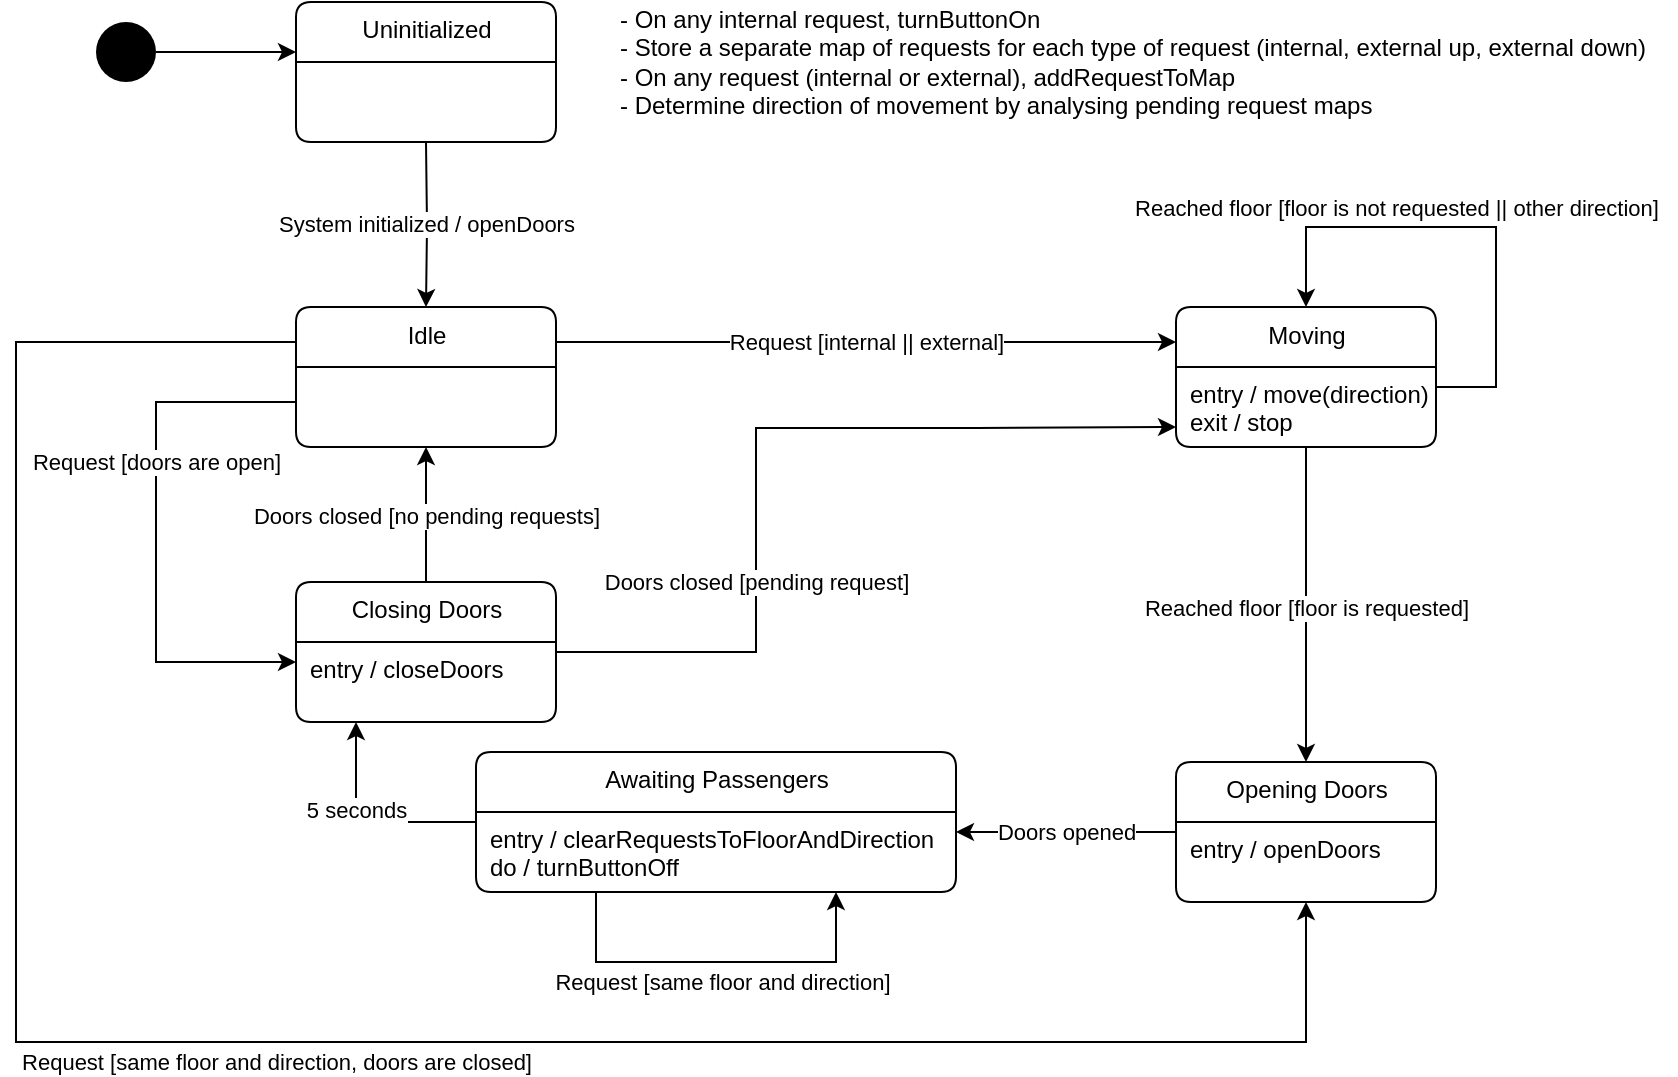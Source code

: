 <mxfile>
    <diagram id="oifts4adpvqHhOhjiGYB" name="Page-1">
        <mxGraphModel dx="1109" dy="559" grid="1" gridSize="10" guides="1" tooltips="1" connect="1" arrows="1" fold="1" page="1" pageScale="1" pageWidth="850" pageHeight="1100" background="#FFFFFF" math="0" shadow="0">
            <root>
                <mxCell id="0"/>
                <mxCell id="1" parent="0"/>
                <mxCell id="15" style="edgeStyle=orthogonalEdgeStyle;rounded=0;orthogonalLoop=1;jettySize=auto;html=1;entryX=0;entryY=0.5;entryDx=0;entryDy=0;" parent="1" source="7" edge="1">
                    <mxGeometry relative="1" as="geometry">
                        <mxPoint x="160" y="65" as="targetPoint"/>
                    </mxGeometry>
                </mxCell>
                <mxCell id="7" value="" style="ellipse;fillColor=#000000;strokeColor=none;" parent="1" vertex="1">
                    <mxGeometry x="60" y="50" width="30" height="30" as="geometry"/>
                </mxCell>
                <mxCell id="11" value="Reached floor [floor is requested]" style="edgeStyle=orthogonalEdgeStyle;rounded=0;orthogonalLoop=1;jettySize=auto;html=1;entryX=0.5;entryY=0;entryDx=0;entryDy=0;exitX=0.5;exitY=1;exitDx=0;exitDy=0;" parent="1" source="17" target="26" edge="1">
                    <mxGeometry x="0.015" relative="1" as="geometry">
                        <mxPoint x="555" y="312.5" as="sourcePoint"/>
                        <mxPoint x="235" y="255" as="targetPoint"/>
                        <Array as="points">
                            <mxPoint x="665" y="290"/>
                            <mxPoint x="665" y="290"/>
                        </Array>
                        <mxPoint as="offset"/>
                    </mxGeometry>
                </mxCell>
                <mxCell id="18" value="Request [internal || external]" style="edgeStyle=orthogonalEdgeStyle;rounded=0;orthogonalLoop=1;jettySize=auto;html=1;entryX=0;entryY=0.25;entryDx=0;entryDy=0;exitX=1;exitY=0.25;exitDx=0;exitDy=0;" parent="1" source="13" target="16" edge="1">
                    <mxGeometry relative="1" as="geometry">
                        <mxPoint x="470" y="220" as="targetPoint"/>
                        <Array as="points"/>
                    </mxGeometry>
                </mxCell>
                <mxCell id="49" style="edgeStyle=orthogonalEdgeStyle;rounded=0;orthogonalLoop=1;jettySize=auto;html=1;entryX=0;entryY=0.25;entryDx=0;entryDy=0;" parent="1" source="13" target="25" edge="1">
                    <mxGeometry relative="1" as="geometry">
                        <Array as="points">
                            <mxPoint x="90" y="240"/>
                            <mxPoint x="90" y="370"/>
                        </Array>
                    </mxGeometry>
                </mxCell>
                <mxCell id="50" value="Request [doors are open]" style="edgeLabel;html=1;align=center;verticalAlign=middle;resizable=0;points=[];" parent="49" vertex="1" connectable="0">
                    <mxGeometry x="-0.152" y="1" relative="1" as="geometry">
                        <mxPoint x="-1" y="-15" as="offset"/>
                    </mxGeometry>
                </mxCell>
                <mxCell id="51" style="edgeStyle=orthogonalEdgeStyle;rounded=0;orthogonalLoop=1;jettySize=auto;html=1;entryX=0.5;entryY=1;entryDx=0;entryDy=0;" parent="1" source="13" target="27" edge="1">
                    <mxGeometry relative="1" as="geometry">
                        <Array as="points">
                            <mxPoint x="20" y="210"/>
                            <mxPoint x="20" y="560"/>
                            <mxPoint x="665" y="560"/>
                        </Array>
                    </mxGeometry>
                </mxCell>
                <mxCell id="52" value="Request [same floor and direction, doors are closed]" style="edgeLabel;html=1;align=center;verticalAlign=middle;resizable=0;points=[];" parent="51" vertex="1" connectable="0">
                    <mxGeometry x="-0.393" y="2" relative="1" as="geometry">
                        <mxPoint x="128" y="134" as="offset"/>
                    </mxGeometry>
                </mxCell>
                <mxCell id="13" value="Idle" style="swimlane;fontStyle=0;align=center;verticalAlign=top;childLayout=stackLayout;horizontal=1;startSize=30;horizontalStack=0;resizeParent=1;resizeParentMax=0;resizeLast=0;collapsible=0;marginBottom=0;html=1;rounded=1;absoluteArcSize=1;arcSize=15;glass=0;backgroundOutline=0;" parent="1" vertex="1">
                    <mxGeometry x="160" y="192.5" width="130" height="70" as="geometry"/>
                </mxCell>
                <mxCell id="16" value="Moving" style="swimlane;fontStyle=0;align=center;verticalAlign=top;childLayout=stackLayout;horizontal=1;startSize=30;horizontalStack=0;resizeParent=1;resizeParentMax=0;resizeLast=0;collapsible=0;marginBottom=0;html=1;rounded=1;absoluteArcSize=1;arcSize=15;glass=0;backgroundOutline=0;" parent="1" vertex="1">
                    <mxGeometry x="600" y="192.5" width="130" height="70" as="geometry"/>
                </mxCell>
                <mxCell id="22" value="Reached floor [floor is not requested || other direction]" style="edgeStyle=orthogonalEdgeStyle;rounded=0;orthogonalLoop=1;jettySize=auto;html=1;entryX=0.5;entryY=0;entryDx=0;entryDy=0;" parent="16" source="17" target="16" edge="1">
                    <mxGeometry x="0.306" y="-10" relative="1" as="geometry">
                        <Array as="points">
                            <mxPoint x="160" y="40"/>
                            <mxPoint x="160" y="-40"/>
                            <mxPoint x="65" y="-40"/>
                        </Array>
                        <mxPoint as="offset"/>
                    </mxGeometry>
                </mxCell>
                <mxCell id="17" value="entry / move(direction)&#10;exit / stop" style="fillColor=none;strokeColor=none;align=left;verticalAlign=middle;spacingLeft=5;" parent="16" vertex="1">
                    <mxGeometry y="30" width="130" height="40" as="geometry"/>
                </mxCell>
                <mxCell id="33" value="Doors closed [no pending requests]" style="edgeStyle=orthogonalEdgeStyle;rounded=0;orthogonalLoop=1;jettySize=auto;html=1;entryX=0.5;entryY=1;entryDx=0;entryDy=0;" parent="1" source="24" edge="1">
                    <mxGeometry relative="1" as="geometry">
                        <mxPoint x="225" y="262.5" as="targetPoint"/>
                    </mxGeometry>
                </mxCell>
                <mxCell id="37" value="Doors closed [pending request]" style="edgeStyle=orthogonalEdgeStyle;rounded=0;orthogonalLoop=1;jettySize=auto;html=1;entryX=0;entryY=0.75;entryDx=0;entryDy=0;" parent="1" source="24" target="17" edge="1">
                    <mxGeometry x="-0.36" relative="1" as="geometry">
                        <mxPoint x="500" y="270" as="targetPoint"/>
                        <Array as="points">
                            <mxPoint x="390" y="365"/>
                            <mxPoint x="390" y="253"/>
                            <mxPoint x="500" y="253"/>
                        </Array>
                        <mxPoint as="offset"/>
                    </mxGeometry>
                </mxCell>
                <mxCell id="24" value="Closing Doors" style="swimlane;fontStyle=0;align=center;verticalAlign=top;childLayout=stackLayout;horizontal=1;startSize=30;horizontalStack=0;resizeParent=1;resizeParentMax=0;resizeLast=0;collapsible=0;marginBottom=0;html=1;rounded=1;absoluteArcSize=1;arcSize=15;glass=0;backgroundOutline=0;" parent="1" vertex="1">
                    <mxGeometry x="160" y="330" width="130" height="70" as="geometry"/>
                </mxCell>
                <mxCell id="25" value="entry / closeDoors&#10;" style="fillColor=none;strokeColor=none;align=left;verticalAlign=middle;spacingLeft=5;" parent="24" vertex="1">
                    <mxGeometry y="30" width="130" height="40" as="geometry"/>
                </mxCell>
                <mxCell id="31" value="Doors opened" style="edgeStyle=orthogonalEdgeStyle;rounded=0;orthogonalLoop=1;jettySize=auto;html=1;entryX=1;entryY=0.25;entryDx=0;entryDy=0;" parent="1" source="26" target="29" edge="1">
                    <mxGeometry relative="1" as="geometry"/>
                </mxCell>
                <mxCell id="26" value="Opening Doors" style="swimlane;fontStyle=0;align=center;verticalAlign=top;childLayout=stackLayout;horizontal=1;startSize=30;horizontalStack=0;resizeParent=1;resizeParentMax=0;resizeLast=0;collapsible=0;marginBottom=0;html=1;rounded=1;absoluteArcSize=1;arcSize=15;glass=0;backgroundOutline=0;" parent="1" vertex="1">
                    <mxGeometry x="600" y="420" width="130" height="70" as="geometry"/>
                </mxCell>
                <mxCell id="27" value="entry / openDoors&#10;" style="fillColor=none;strokeColor=none;align=left;verticalAlign=middle;spacingLeft=5;" parent="26" vertex="1">
                    <mxGeometry y="30" width="130" height="40" as="geometry"/>
                </mxCell>
                <mxCell id="32" value="5 seconds" style="edgeStyle=orthogonalEdgeStyle;rounded=0;orthogonalLoop=1;jettySize=auto;html=1;" parent="1" source="28" edge="1">
                    <mxGeometry x="0.2" relative="1" as="geometry">
                        <Array as="points">
                            <mxPoint x="190" y="450"/>
                            <mxPoint x="190" y="400"/>
                        </Array>
                        <mxPoint as="offset"/>
                        <mxPoint x="190" y="400" as="targetPoint"/>
                    </mxGeometry>
                </mxCell>
                <mxCell id="28" value="Awaiting Passengers" style="swimlane;fontStyle=0;align=center;verticalAlign=top;childLayout=stackLayout;horizontal=1;startSize=30;horizontalStack=0;resizeParent=1;resizeParentMax=0;resizeLast=0;collapsible=0;marginBottom=0;html=1;rounded=1;absoluteArcSize=1;arcSize=15;glass=0;backgroundOutline=0;" parent="1" vertex="1">
                    <mxGeometry x="250" y="415" width="240" height="70" as="geometry"/>
                </mxCell>
                <mxCell id="29" value="entry / clearRequestsToFloorAndDirection&#10;do / turnButtonOff" style="fillColor=none;strokeColor=none;align=left;verticalAlign=middle;spacingLeft=5;" parent="28" vertex="1">
                    <mxGeometry y="30" width="240" height="40" as="geometry"/>
                </mxCell>
                <mxCell id="47" style="edgeStyle=orthogonalEdgeStyle;rounded=0;orthogonalLoop=1;jettySize=auto;html=1;entryX=0.75;entryY=1;entryDx=0;entryDy=0;exitX=0.25;exitY=1;exitDx=0;exitDy=0;" parent="28" source="29" target="28" edge="1">
                    <mxGeometry relative="1" as="geometry">
                        <Array as="points">
                            <mxPoint x="60" y="105"/>
                            <mxPoint x="180" y="105"/>
                        </Array>
                    </mxGeometry>
                </mxCell>
                <mxCell id="48" value="Request [same floor and direction]" style="edgeLabel;html=1;align=center;verticalAlign=middle;resizable=0;points=[];" parent="47" vertex="1" connectable="0">
                    <mxGeometry x="0.116" y="-2" relative="1" as="geometry">
                        <mxPoint x="-8" y="8" as="offset"/>
                    </mxGeometry>
                </mxCell>
                <mxCell id="44" value="Uninitialized" style="swimlane;fontStyle=0;align=center;verticalAlign=top;childLayout=stackLayout;horizontal=1;startSize=30;horizontalStack=0;resizeParent=1;resizeParentMax=0;resizeLast=0;collapsible=0;marginBottom=0;html=1;rounded=1;absoluteArcSize=1;arcSize=15;glass=0;backgroundOutline=0;" parent="1" vertex="1">
                    <mxGeometry x="160" y="40" width="130" height="70" as="geometry"/>
                </mxCell>
                <mxCell id="46" value="System initialized / openDoors" style="edgeStyle=orthogonalEdgeStyle;rounded=0;orthogonalLoop=1;jettySize=auto;html=1;entryX=0.5;entryY=0;entryDx=0;entryDy=0;" parent="1" target="13" edge="1">
                    <mxGeometry relative="1" as="geometry">
                        <mxPoint x="225" y="110.0" as="sourcePoint"/>
                    </mxGeometry>
                </mxCell>
                <mxCell id="53" value="- On any internal&amp;nbsp;request, turnButtonOn&lt;br&gt;- Store a separate map of requests for each type of request (internal, external up, external down)&lt;br&gt;- On any request (internal or external), addRequestToMap&lt;br&gt;&lt;div&gt;&lt;span&gt;- Determine direction of movement by analysing pending request maps&lt;/span&gt;&lt;/div&gt;" style="text;html=1;align=left;verticalAlign=middle;resizable=0;points=[];autosize=1;strokeColor=none;" parent="1" vertex="1">
                    <mxGeometry x="320" y="40" width="530" height="60" as="geometry"/>
                </mxCell>
            </root>
        </mxGraphModel>
    </diagram>
</mxfile>